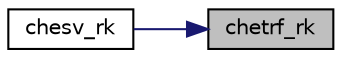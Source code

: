 digraph "chetrf_rk"
{
 // LATEX_PDF_SIZE
  edge [fontname="Helvetica",fontsize="10",labelfontname="Helvetica",labelfontsize="10"];
  node [fontname="Helvetica",fontsize="10",shape=record];
  rankdir="RL";
  Node1 [label="chetrf_rk",height=0.2,width=0.4,color="black", fillcolor="grey75", style="filled", fontcolor="black",tooltip="CHETRF_RK computes the factorization of a complex Hermitian indefinite matrix using the bounded Bunch..."];
  Node1 -> Node2 [dir="back",color="midnightblue",fontsize="10",style="solid",fontname="Helvetica"];
  Node2 [label="chesv_rk",height=0.2,width=0.4,color="black", fillcolor="white", style="filled",URL="$chesv__rk_8f.html#a4c2a4eceb9e7f2e5068c3ec3c14a9e88",tooltip="CHESV_RK computes the solution to system of linear equations A * X = B for SY matrices"];
}
